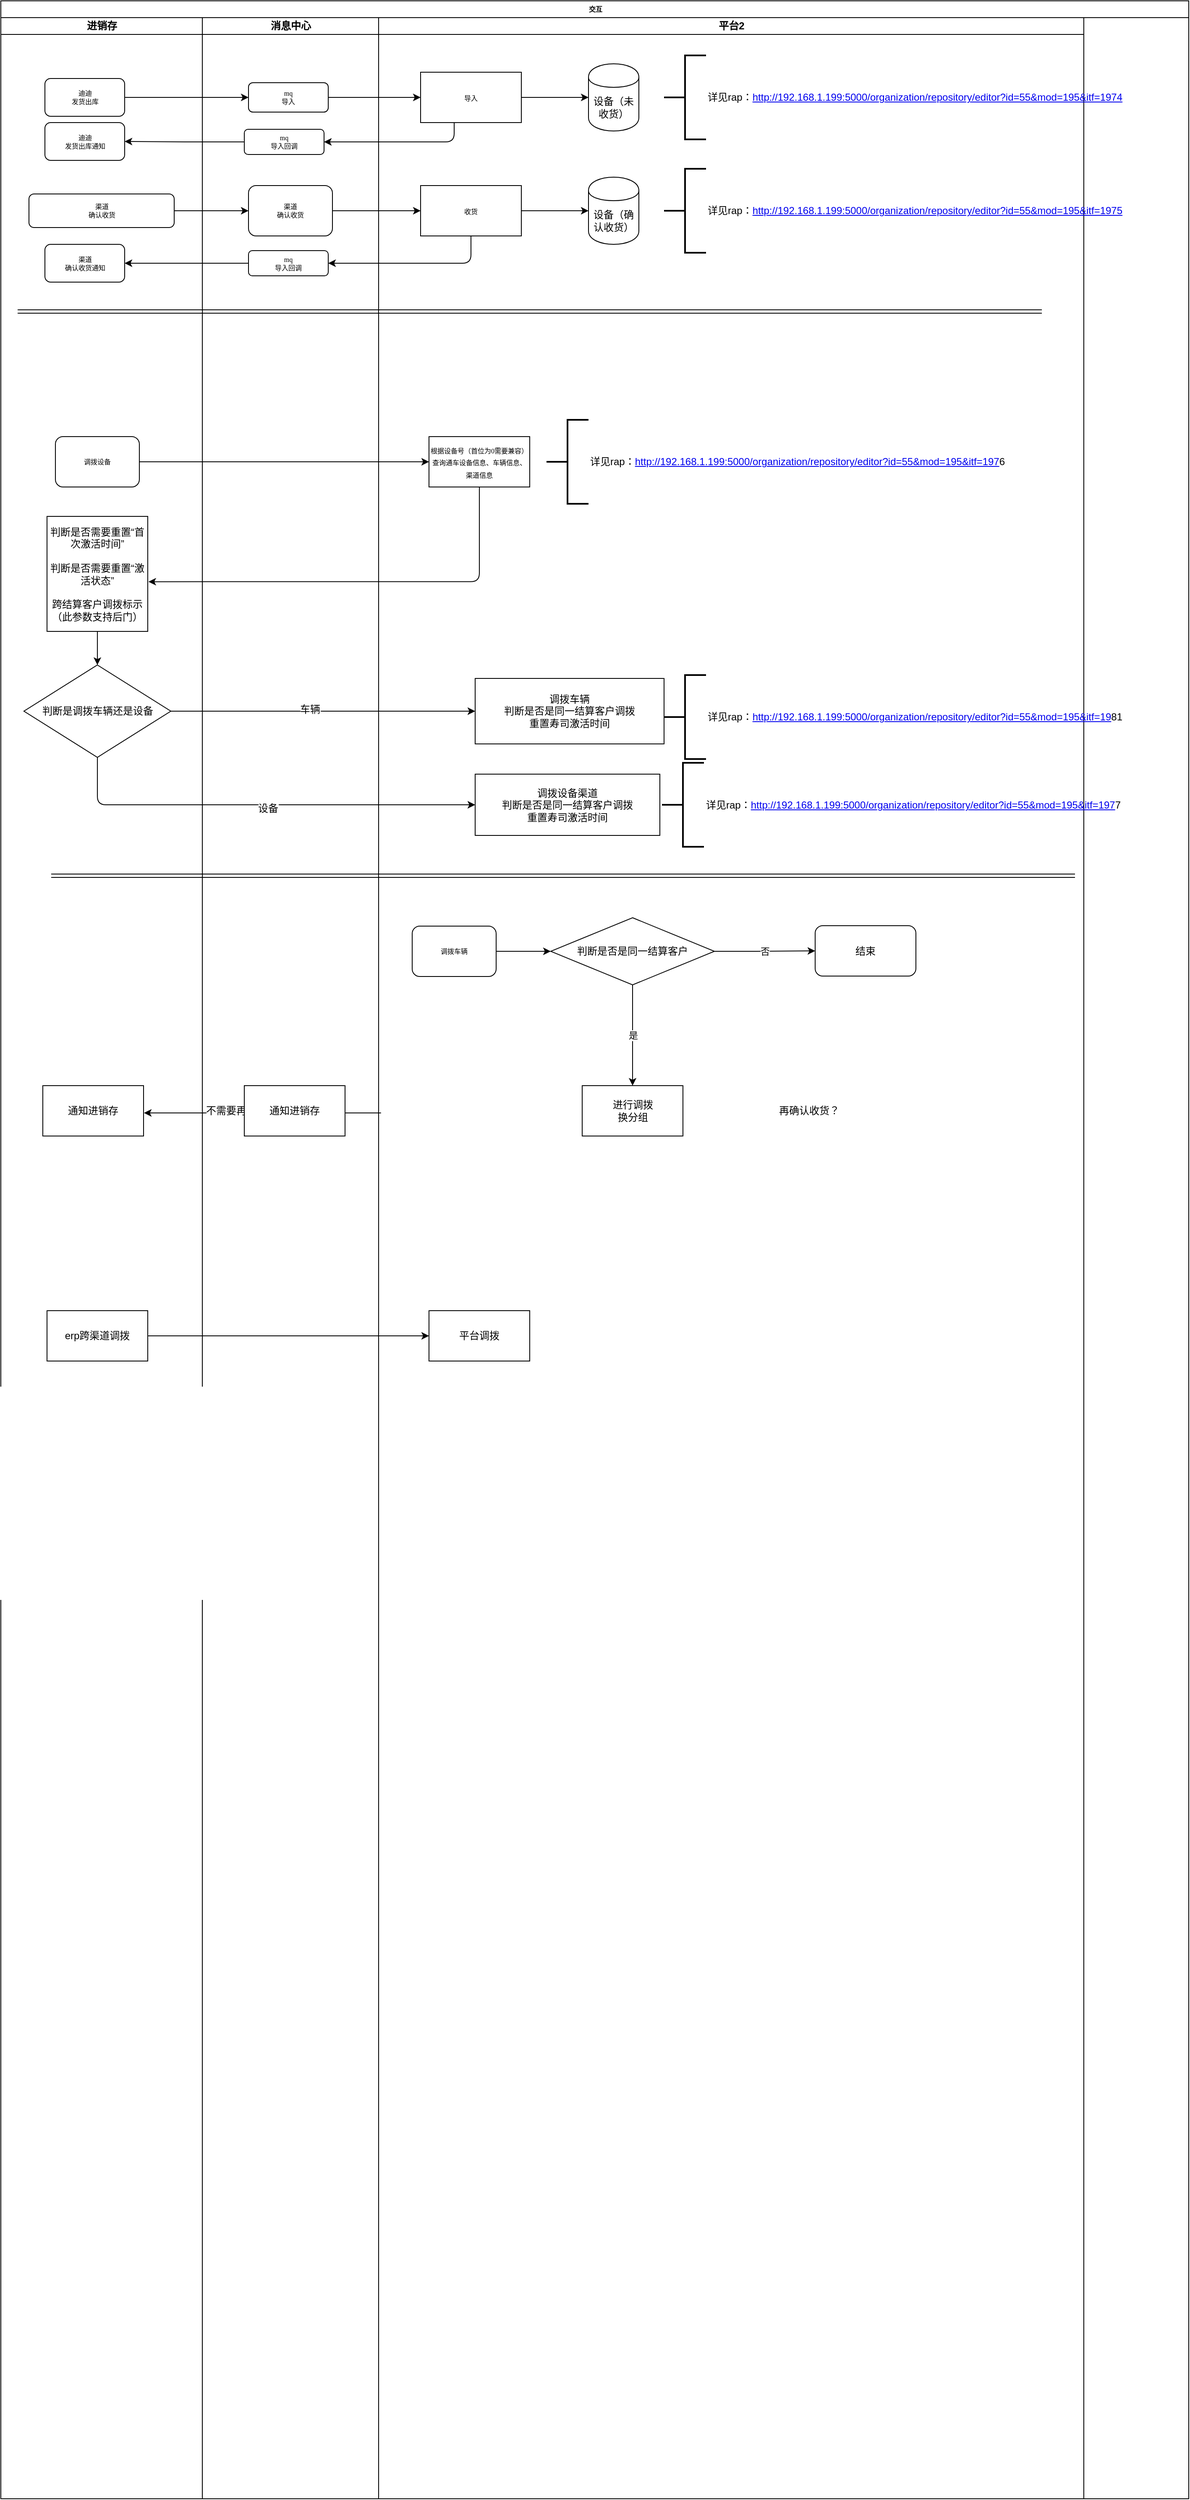 <mxfile version="12.1.0" type="github" pages="1"><diagram name="Page-1" id="74e2e168-ea6b-b213-b513-2b3c1d86103e"><mxGraphModel dx="1422" dy="762" grid="1" gridSize="10" guides="1" tooltips="1" connect="1" arrows="1" fold="1" page="1" pageScale="1" pageWidth="1100" pageHeight="850" background="#ffffff" math="0" shadow="0"><root><mxCell id="0"/><mxCell id="1" parent="0"/><mxCell id="77e6c97f196da883-1" value="交互" style="swimlane;html=1;childLayout=stackLayout;startSize=20;rounded=0;shadow=0;labelBackgroundColor=none;strokeColor=#000000;strokeWidth=1;fillColor=#ffffff;fontFamily=Verdana;fontSize=8;fontColor=#000000;align=center;" parent="1" vertex="1"><mxGeometry x="70" y="140" width="1415" height="2975" as="geometry"/></mxCell><mxCell id="77e6c97f196da883-2" value="进销存" style="swimlane;html=1;startSize=20;" parent="77e6c97f196da883-1" vertex="1"><mxGeometry y="20" width="240" height="2955" as="geometry"/></mxCell><mxCell id="77e6c97f196da883-8" value="迪迪&lt;br&gt;发货出库" style="rounded=1;whiteSpace=wrap;html=1;shadow=0;labelBackgroundColor=none;strokeColor=#000000;strokeWidth=1;fillColor=#ffffff;fontFamily=Verdana;fontSize=8;fontColor=#000000;align=center;" parent="77e6c97f196da883-2" vertex="1"><mxGeometry x="52.5" y="72.5" width="95" height="45" as="geometry"/></mxCell><mxCell id="77e6c97f196da883-9" value="渠道&lt;br&gt;确认收货" style="rounded=1;whiteSpace=wrap;html=1;shadow=0;labelBackgroundColor=none;strokeColor=#000000;strokeWidth=1;fillColor=#ffffff;fontFamily=Verdana;fontSize=8;fontColor=#000000;align=center;" parent="77e6c97f196da883-2" vertex="1"><mxGeometry x="33.5" y="210" width="173" height="40" as="geometry"/></mxCell><mxCell id="zzndENpx0boXt8F3LTmc-22" value="调拨设备" style="rounded=1;whiteSpace=wrap;html=1;shadow=0;labelBackgroundColor=none;strokeColor=#000000;strokeWidth=1;fillColor=#ffffff;fontFamily=Verdana;fontSize=8;fontColor=#000000;align=center;" parent="77e6c97f196da883-2" vertex="1"><mxGeometry x="65" y="499" width="100" height="60" as="geometry"/></mxCell><mxCell id="zzndENpx0boXt8F3LTmc-29" value="判断是否需要重置“首次激活时间”&lt;br&gt;&lt;br&gt;判断是否需要重置“激活状态”&lt;br&gt;&lt;br&gt;跨结算客户调拨标示（此参数支持后门）" style="rounded=0;whiteSpace=wrap;html=1;" parent="77e6c97f196da883-2" vertex="1"><mxGeometry x="55" y="594" width="120" height="137" as="geometry"/></mxCell><mxCell id="O4f6FyTcEPhxwh4ODSin-8" value="通知进销存" style="rounded=0;whiteSpace=wrap;html=1;" parent="77e6c97f196da883-2" vertex="1"><mxGeometry x="50" y="1272" width="120" height="60" as="geometry"/></mxCell><mxCell id="O4f6FyTcEPhxwh4ODSin-25" value="判断是调拨车辆还是设备" style="rhombus;whiteSpace=wrap;html=1;" parent="77e6c97f196da883-2" vertex="1"><mxGeometry x="27.5" y="771" width="175" height="110" as="geometry"/></mxCell><mxCell id="O4f6FyTcEPhxwh4ODSin-24" style="edgeStyle=orthogonalEdgeStyle;rounded=1;orthogonalLoop=1;jettySize=auto;html=1;strokeColor=#000000;entryX=0.5;entryY=0;entryDx=0;entryDy=0;" parent="77e6c97f196da883-2" source="zzndENpx0boXt8F3LTmc-29" target="O4f6FyTcEPhxwh4ODSin-25" edge="1"><mxGeometry relative="1" as="geometry"><mxPoint x="115" y="771" as="targetPoint"/></mxGeometry></mxCell><mxCell id="D1fkWWdUB6Wvw9z3cZuo-23" value="迪迪&lt;br&gt;发货出库通知" style="rounded=1;whiteSpace=wrap;html=1;shadow=0;labelBackgroundColor=none;strokeColor=#000000;strokeWidth=1;fillColor=#ffffff;fontFamily=Verdana;fontSize=8;fontColor=#000000;align=center;" vertex="1" parent="77e6c97f196da883-2"><mxGeometry x="52.5" y="125" width="95" height="45" as="geometry"/></mxCell><mxCell id="zzndENpx0boXt8F3LTmc-28" value="" style="shape=link;html=1;" parent="77e6c97f196da883-2" edge="1"><mxGeometry width="50" height="50" relative="1" as="geometry"><mxPoint x="20" y="350" as="sourcePoint"/><mxPoint x="1240" y="350" as="targetPoint"/></mxGeometry></mxCell><mxCell id="D1fkWWdUB6Wvw9z3cZuo-28" value="渠道&lt;br&gt;确认收货通知" style="rounded=1;whiteSpace=wrap;html=1;shadow=0;labelBackgroundColor=none;strokeColor=#000000;strokeWidth=1;fillColor=#ffffff;fontFamily=Verdana;fontSize=8;fontColor=#000000;align=center;" vertex="1" parent="77e6c97f196da883-2"><mxGeometry x="52.5" y="270" width="95" height="45" as="geometry"/></mxCell><mxCell id="D1fkWWdUB6Wvw9z3cZuo-34" value="erp跨渠道调拨" style="rounded=0;whiteSpace=wrap;html=1;" vertex="1" parent="77e6c97f196da883-2"><mxGeometry x="55" y="1540" width="120" height="60" as="geometry"/></mxCell><mxCell id="O4f6FyTcEPhxwh4ODSin-9" style="edgeStyle=orthogonalEdgeStyle;rounded=1;orthogonalLoop=1;jettySize=auto;html=1;entryX=1;entryY=0.5;entryDx=0;entryDy=0;strokeColor=#000000;exitX=0;exitY=0.5;exitDx=0;exitDy=0;" parent="77e6c97f196da883-1" edge="1"><mxGeometry relative="1" as="geometry"><mxPoint x="452.882" y="1324.471" as="sourcePoint"/><mxPoint x="170.529" y="1324.471" as="targetPoint"/><Array as="points"><mxPoint x="380" y="1324"/><mxPoint x="380" y="1324"/></Array></mxGeometry></mxCell><mxCell id="O4f6FyTcEPhxwh4ODSin-21" value="不需要再次通知平台调拨" style="text;html=1;resizable=0;points=[];align=center;verticalAlign=middle;labelBackgroundColor=#ffffff;" parent="O4f6FyTcEPhxwh4ODSin-9" vertex="1" connectable="0"><mxGeometry x="0.342" y="4" relative="1" as="geometry"><mxPoint x="46.5" y="-6.5" as="offset"/></mxGeometry></mxCell><mxCell id="zzndENpx0boXt8F3LTmc-25" style="edgeStyle=orthogonalEdgeStyle;rounded=1;orthogonalLoop=1;jettySize=auto;html=1;entryX=0;entryY=0.5;entryDx=0;entryDy=0;" parent="77e6c97f196da883-1" source="zzndENpx0boXt8F3LTmc-22" target="zzndENpx0boXt8F3LTmc-24" edge="1"><mxGeometry relative="1" as="geometry"/></mxCell><mxCell id="O4f6FyTcEPhxwh4ODSin-34" style="edgeStyle=orthogonalEdgeStyle;rounded=1;orthogonalLoop=1;jettySize=auto;html=1;entryX=1.007;entryY=0.568;entryDx=0;entryDy=0;entryPerimeter=0;strokeColor=#000000;" parent="77e6c97f196da883-1" source="zzndENpx0boXt8F3LTmc-24" target="zzndENpx0boXt8F3LTmc-29" edge="1"><mxGeometry relative="1" as="geometry"><Array as="points"><mxPoint x="570" y="692"/></Array></mxGeometry></mxCell><mxCell id="O4f6FyTcEPhxwh4ODSin-30" style="edgeStyle=orthogonalEdgeStyle;rounded=1;orthogonalLoop=1;jettySize=auto;html=1;entryX=0;entryY=0.5;entryDx=0;entryDy=0;strokeColor=#000000;exitX=0.5;exitY=1;exitDx=0;exitDy=0;" parent="77e6c97f196da883-1" source="O4f6FyTcEPhxwh4ODSin-25" target="zzndENpx0boXt8F3LTmc-31" edge="1"><mxGeometry relative="1" as="geometry"><Array as="points"><mxPoint x="115" y="903"/><mxPoint x="115" y="958"/></Array><mxPoint x="115" y="901" as="sourcePoint"/></mxGeometry></mxCell><mxCell id="O4f6FyTcEPhxwh4ODSin-33" value="设备" style="text;html=1;resizable=0;points=[];align=center;verticalAlign=middle;labelBackgroundColor=#ffffff;" parent="O4f6FyTcEPhxwh4ODSin-30" vertex="1" connectable="0"><mxGeometry x="0.029" y="-4" relative="1" as="geometry"><mxPoint x="-1" as="offset"/></mxGeometry></mxCell><mxCell id="O4f6FyTcEPhxwh4ODSin-26" style="edgeStyle=orthogonalEdgeStyle;rounded=1;orthogonalLoop=1;jettySize=auto;html=1;strokeColor=#000000;entryX=0;entryY=0.5;entryDx=0;entryDy=0;exitX=1;exitY=0.5;exitDx=0;exitDy=0;" parent="77e6c97f196da883-1" source="O4f6FyTcEPhxwh4ODSin-25" target="O4f6FyTcEPhxwh4ODSin-27" edge="1"><mxGeometry relative="1" as="geometry"><mxPoint x="400" y="846" as="targetPoint"/><mxPoint x="202.5" y="846" as="sourcePoint"/></mxGeometry></mxCell><mxCell id="O4f6FyTcEPhxwh4ODSin-32" value="车辆" style="text;html=1;resizable=0;points=[];align=center;verticalAlign=middle;labelBackgroundColor=#ffffff;" parent="O4f6FyTcEPhxwh4ODSin-26" vertex="1" connectable="0"><mxGeometry x="0.001" y="17" relative="1" as="geometry"><mxPoint x="-16" y="15" as="offset"/></mxGeometry></mxCell><mxCell id="D1fkWWdUB6Wvw9z3cZuo-1" value="消息中心" style="swimlane;html=1;startSize=20;" vertex="1" parent="77e6c97f196da883-1"><mxGeometry x="240" y="20" width="210" height="2955" as="geometry"/></mxCell><mxCell id="D1fkWWdUB6Wvw9z3cZuo-2" value="mq&lt;br&gt;导入" style="rounded=1;whiteSpace=wrap;html=1;shadow=0;labelBackgroundColor=none;strokeColor=#000000;strokeWidth=1;fillColor=#ffffff;fontFamily=Verdana;fontSize=8;fontColor=#000000;align=center;" vertex="1" parent="D1fkWWdUB6Wvw9z3cZuo-1"><mxGeometry x="55" y="77.5" width="95" height="35" as="geometry"/></mxCell><mxCell id="D1fkWWdUB6Wvw9z3cZuo-3" value="渠道&lt;br&gt;确认收货" style="rounded=1;whiteSpace=wrap;html=1;shadow=0;labelBackgroundColor=none;strokeColor=#000000;strokeWidth=1;fillColor=#ffffff;fontFamily=Verdana;fontSize=8;fontColor=#000000;align=center;" vertex="1" parent="D1fkWWdUB6Wvw9z3cZuo-1"><mxGeometry x="55" y="200" width="100" height="60" as="geometry"/></mxCell><mxCell id="D1fkWWdUB6Wvw9z3cZuo-6" value="通知进销存" style="rounded=0;whiteSpace=wrap;html=1;" vertex="1" parent="D1fkWWdUB6Wvw9z3cZuo-1"><mxGeometry x="50" y="1272" width="120" height="60" as="geometry"/></mxCell><mxCell id="D1fkWWdUB6Wvw9z3cZuo-16" value="mq&lt;br&gt;导入回调" style="rounded=1;whiteSpace=wrap;html=1;shadow=0;labelBackgroundColor=none;strokeColor=#000000;strokeWidth=1;fillColor=#ffffff;fontFamily=Verdana;fontSize=8;fontColor=#000000;align=center;" vertex="1" parent="D1fkWWdUB6Wvw9z3cZuo-1"><mxGeometry x="50" y="133" width="95" height="30" as="geometry"/></mxCell><mxCell id="D1fkWWdUB6Wvw9z3cZuo-29" value="mq&lt;br&gt;导入回调" style="rounded=1;whiteSpace=wrap;html=1;shadow=0;labelBackgroundColor=none;strokeColor=#000000;strokeWidth=1;fillColor=#ffffff;fontFamily=Verdana;fontSize=8;fontColor=#000000;align=center;" vertex="1" parent="D1fkWWdUB6Wvw9z3cZuo-1"><mxGeometry x="55" y="277.5" width="95" height="30" as="geometry"/></mxCell><mxCell id="zzndENpx0boXt8F3LTmc-4" style="edgeStyle=orthogonalEdgeStyle;rounded=1;orthogonalLoop=1;jettySize=auto;html=1;" parent="77e6c97f196da883-1" source="77e6c97f196da883-8" target="D1fkWWdUB6Wvw9z3cZuo-2" edge="1"><mxGeometry relative="1" as="geometry"/></mxCell><mxCell id="77e6c97f196da883-3" value="平台2" style="swimlane;html=1;startSize=20;" parent="77e6c97f196da883-1" vertex="1"><mxGeometry x="450" y="20" width="840" height="2955" as="geometry"/></mxCell><mxCell id="zzndENpx0boXt8F3LTmc-18" style="edgeStyle=orthogonalEdgeStyle;rounded=1;orthogonalLoop=1;jettySize=auto;html=1;" parent="77e6c97f196da883-3" source="zzndENpx0boXt8F3LTmc-2" target="zzndENpx0boXt8F3LTmc-17" edge="1"><mxGeometry relative="1" as="geometry"/></mxCell><mxCell id="zzndENpx0boXt8F3LTmc-2" value="&lt;span style=&quot;font-family: &amp;#34;verdana&amp;#34; ; font-size: 8px ; white-space: normal&quot;&gt;导入&lt;/span&gt;" style="rounded=0;whiteSpace=wrap;html=1;" parent="77e6c97f196da883-3" vertex="1"><mxGeometry x="50" y="65" width="120" height="60" as="geometry"/></mxCell><mxCell id="D1fkWWdUB6Wvw9z3cZuo-33" style="edgeStyle=orthogonalEdgeStyle;rounded=1;orthogonalLoop=1;jettySize=auto;html=1;entryX=0;entryY=0.5;entryDx=0;entryDy=0;" edge="1" parent="77e6c97f196da883-3" source="zzndENpx0boXt8F3LTmc-6" target="zzndENpx0boXt8F3LTmc-20"><mxGeometry relative="1" as="geometry"/></mxCell><mxCell id="zzndENpx0boXt8F3LTmc-6" value="&lt;span style=&quot;font-family: &amp;#34;verdana&amp;#34; ; font-size: 8px ; white-space: normal&quot;&gt;收货&lt;/span&gt;" style="rounded=0;whiteSpace=wrap;html=1;" parent="77e6c97f196da883-3" vertex="1"><mxGeometry x="50" y="200" width="120" height="60" as="geometry"/></mxCell><mxCell id="zzndENpx0boXt8F3LTmc-17" value="设备（未收货）" style="shape=cylinder;whiteSpace=wrap;html=1;boundedLbl=1;backgroundOutline=1;" parent="77e6c97f196da883-3" vertex="1"><mxGeometry x="250" y="55" width="60" height="80" as="geometry"/></mxCell><mxCell id="zzndENpx0boXt8F3LTmc-20" value="设备（确认收货）" style="shape=cylinder;whiteSpace=wrap;html=1;boundedLbl=1;backgroundOutline=1;" parent="77e6c97f196da883-3" vertex="1"><mxGeometry x="250" y="190" width="60" height="80" as="geometry"/></mxCell><mxCell id="zzndENpx0boXt8F3LTmc-24" value="&lt;span style=&quot;font-family: &amp;#34;verdana&amp;#34; ; font-size: 8px ; white-space: normal&quot;&gt;根据设备号（首位为0需要兼容）&lt;br&gt;查询通车设备信息、车辆信息、渠道信息&lt;br&gt;&lt;/span&gt;" style="rounded=0;whiteSpace=wrap;html=1;" parent="77e6c97f196da883-3" vertex="1"><mxGeometry x="60" y="499" width="120" height="60" as="geometry"/></mxCell><mxCell id="zzndENpx0boXt8F3LTmc-31" value="调拨设备渠道&lt;br&gt;判断是否是同一结算客户调拨&lt;br&gt;重置寿司激活时间" style="rounded=0;whiteSpace=wrap;html=1;" parent="77e6c97f196da883-3" vertex="1"><mxGeometry x="115" y="901" width="220" height="73" as="geometry"/></mxCell><mxCell id="zzndENpx0boXt8F3LTmc-33" value="详见rap：&lt;a href=&quot;http://192.168.1.199:5000/organization/repository/editor?id=55&amp;amp;mod=195&amp;amp;itf=1975&quot;&gt;http://192.168.1.199:5000/organization/repository/editor?id=55&amp;amp;mod=195&amp;amp;itf=197&lt;/a&gt;6" style="strokeWidth=2;html=1;shape=mxgraph.flowchart.annotation_2;align=left;labelPosition=right;pointerEvents=1;connectable=0;" parent="77e6c97f196da883-3" vertex="1"><mxGeometry x="200" y="479" width="50" height="100" as="geometry"/></mxCell><mxCell id="zzndENpx0boXt8F3LTmc-34" value="详见rap：&lt;a href=&quot;http://192.168.1.199:5000/organization/repository/editor?id=55&amp;amp;mod=195&amp;amp;itf=1974&quot;&gt;http://192.168.1.199:5000/organization/repository/editor?id=55&amp;amp;mod=195&amp;amp;itf=1974&lt;/a&gt;" style="strokeWidth=2;html=1;shape=mxgraph.flowchart.annotation_2;align=left;labelPosition=right;pointerEvents=1;connectable=0;rotation=0;" parent="77e6c97f196da883-3" vertex="1"><mxGeometry x="340" y="45" width="50" height="100" as="geometry"/></mxCell><mxCell id="zzndENpx0boXt8F3LTmc-35" value="详见rap：&lt;a href=&quot;http://192.168.1.199:5000/organization/repository/editor?id=55&amp;amp;mod=195&amp;amp;itf=1975&quot;&gt;http://192.168.1.199:5000/organization/repository/editor?id=55&amp;amp;mod=195&amp;amp;itf=1975&lt;/a&gt;" style="strokeWidth=2;html=1;shape=mxgraph.flowchart.annotation_2;align=left;labelPosition=right;pointerEvents=1;connectable=0;rotation=0;" parent="77e6c97f196da883-3" vertex="1"><mxGeometry x="340" y="180" width="50" height="100" as="geometry"/></mxCell><mxCell id="zzndENpx0boXt8F3LTmc-39" value="详见rap：&lt;a href=&quot;http://192.168.1.199:5000/organization/repository/editor?id=55&amp;amp;mod=195&amp;amp;itf=1975&quot;&gt;http://192.168.1.199:5000/organization/repository/editor?id=55&amp;amp;mod=195&amp;amp;itf=197&lt;/a&gt;7" style="strokeWidth=2;html=1;shape=mxgraph.flowchart.annotation_2;align=left;labelPosition=right;pointerEvents=1;connectable=0;" parent="77e6c97f196da883-3" vertex="1"><mxGeometry x="337.5" y="887.5" width="50" height="100" as="geometry"/></mxCell><mxCell id="O4f6FyTcEPhxwh4ODSin-1" value="" style="shape=link;html=1;" parent="77e6c97f196da883-3" edge="1"><mxGeometry width="50" height="50" relative="1" as="geometry"><mxPoint x="-390" y="1022" as="sourcePoint"/><mxPoint x="829.5" y="1022" as="targetPoint"/></mxGeometry></mxCell><mxCell id="O4f6FyTcEPhxwh4ODSin-2" value="调拨车辆" style="rounded=1;whiteSpace=wrap;html=1;shadow=0;labelBackgroundColor=none;strokeColor=#000000;strokeWidth=1;fillColor=#ffffff;fontFamily=Verdana;fontSize=8;fontColor=#000000;align=center;" parent="77e6c97f196da883-3" vertex="1"><mxGeometry x="40" y="1082" width="100" height="60" as="geometry"/></mxCell><mxCell id="O4f6FyTcEPhxwh4ODSin-5" value="进行调拨&lt;br&gt;换分组" style="rounded=0;whiteSpace=wrap;html=1;" parent="77e6c97f196da883-3" vertex="1"><mxGeometry x="242.5" y="1272" width="120" height="60" as="geometry"/></mxCell><mxCell id="O4f6FyTcEPhxwh4ODSin-17" value="是" style="edgeStyle=orthogonalEdgeStyle;rounded=1;orthogonalLoop=1;jettySize=auto;html=1;strokeColor=#000000;" parent="77e6c97f196da883-3" source="O4f6FyTcEPhxwh4ODSin-15" target="O4f6FyTcEPhxwh4ODSin-5" edge="1"><mxGeometry relative="1" as="geometry"/></mxCell><mxCell id="O4f6FyTcEPhxwh4ODSin-15" value="&lt;span style=&quot;white-space: normal&quot;&gt;判断是否是同一结算客户&lt;/span&gt;" style="rhombus;whiteSpace=wrap;html=1;" parent="77e6c97f196da883-3" vertex="1"><mxGeometry x="205" y="1072" width="195" height="80" as="geometry"/></mxCell><mxCell id="O4f6FyTcEPhxwh4ODSin-13" style="edgeStyle=orthogonalEdgeStyle;rounded=1;orthogonalLoop=1;jettySize=auto;html=1;strokeColor=#000000;entryX=0;entryY=0.5;entryDx=0;entryDy=0;" parent="77e6c97f196da883-3" source="O4f6FyTcEPhxwh4ODSin-2" target="O4f6FyTcEPhxwh4ODSin-15" edge="1"><mxGeometry relative="1" as="geometry"><mxPoint x="200" y="1112" as="targetPoint"/></mxGeometry></mxCell><mxCell id="O4f6FyTcEPhxwh4ODSin-10" value="再确认收货？" style="text;html=1;resizable=0;points=[];autosize=1;align=left;verticalAlign=top;spacingTop=-4;" parent="77e6c97f196da883-3" vertex="1"><mxGeometry x="475" y="1292" width="90" height="20" as="geometry"/></mxCell><mxCell id="O4f6FyTcEPhxwh4ODSin-19" value="结束" style="rounded=1;whiteSpace=wrap;html=1;" parent="77e6c97f196da883-3" vertex="1"><mxGeometry x="520" y="1081.5" width="120" height="60" as="geometry"/></mxCell><mxCell id="O4f6FyTcEPhxwh4ODSin-20" value="否" style="edgeStyle=orthogonalEdgeStyle;rounded=1;orthogonalLoop=1;jettySize=auto;html=1;strokeColor=#000000;exitX=1;exitY=0.5;exitDx=0;exitDy=0;entryX=0;entryY=0.5;entryDx=0;entryDy=0;" parent="77e6c97f196da883-3" source="O4f6FyTcEPhxwh4ODSin-15" target="O4f6FyTcEPhxwh4ODSin-19" edge="1"><mxGeometry relative="1" as="geometry"><mxPoint x="481" y="1132" as="sourcePoint"/><mxPoint x="356.5" y="1212" as="targetPoint"/><Array as="points"><mxPoint x="440" y="1112"/><mxPoint x="440" y="1112"/></Array></mxGeometry></mxCell><mxCell id="O4f6FyTcEPhxwh4ODSin-27" value="&lt;span style=&quot;white-space: normal&quot;&gt;调拨车辆&lt;/span&gt;&lt;br style=&quot;white-space: normal&quot;&gt;&lt;span style=&quot;white-space: normal&quot;&gt;判断是否是同一结算客户调拨&lt;/span&gt;&lt;br style=&quot;white-space: normal&quot;&gt;&lt;span style=&quot;white-space: normal&quot;&gt;重置寿司激活时间&lt;/span&gt;" style="rounded=0;whiteSpace=wrap;html=1;" parent="77e6c97f196da883-3" vertex="1"><mxGeometry x="115" y="787" width="225" height="78" as="geometry"/></mxCell><mxCell id="O4f6FyTcEPhxwh4ODSin-31" value="详见rap：&lt;a href=&quot;http://192.168.1.199:5000/organization/repository/editor?id=55&amp;amp;mod=195&amp;amp;itf=1975&quot;&gt;http://192.168.1.199:5000/organization/repository/editor?id=55&amp;amp;mod=195&amp;amp;itf=19&lt;/a&gt;81" style="strokeWidth=2;html=1;shape=mxgraph.flowchart.annotation_2;align=left;labelPosition=right;pointerEvents=1;connectable=0;" parent="77e6c97f196da883-3" vertex="1"><mxGeometry x="340" y="783" width="50" height="100" as="geometry"/></mxCell><mxCell id="D1fkWWdUB6Wvw9z3cZuo-37" value="平台调拨" style="rounded=0;whiteSpace=wrap;html=1;" vertex="1" parent="77e6c97f196da883-3"><mxGeometry x="60" y="1540" width="120" height="60" as="geometry"/></mxCell><mxCell id="D1fkWWdUB6Wvw9z3cZuo-9" style="edgeStyle=orthogonalEdgeStyle;rounded=0;orthogonalLoop=1;jettySize=auto;html=1;" edge="1" parent="77e6c97f196da883-1" source="D1fkWWdUB6Wvw9z3cZuo-2" target="zzndENpx0boXt8F3LTmc-2"><mxGeometry relative="1" as="geometry"/></mxCell><mxCell id="D1fkWWdUB6Wvw9z3cZuo-12" style="edgeStyle=orthogonalEdgeStyle;rounded=0;orthogonalLoop=1;jettySize=auto;html=1;" edge="1" parent="77e6c97f196da883-1" source="77e6c97f196da883-9" target="D1fkWWdUB6Wvw9z3cZuo-3"><mxGeometry relative="1" as="geometry"/></mxCell><mxCell id="D1fkWWdUB6Wvw9z3cZuo-14" style="edgeStyle=orthogonalEdgeStyle;rounded=0;orthogonalLoop=1;jettySize=auto;html=1;" edge="1" parent="77e6c97f196da883-1" source="D1fkWWdUB6Wvw9z3cZuo-3" target="zzndENpx0boXt8F3LTmc-6"><mxGeometry relative="1" as="geometry"/></mxCell><mxCell id="D1fkWWdUB6Wvw9z3cZuo-25" style="edgeStyle=orthogonalEdgeStyle;rounded=0;orthogonalLoop=1;jettySize=auto;html=1;" edge="1" parent="77e6c97f196da883-1" source="D1fkWWdUB6Wvw9z3cZuo-16" target="D1fkWWdUB6Wvw9z3cZuo-23"><mxGeometry relative="1" as="geometry"/></mxCell><mxCell id="D1fkWWdUB6Wvw9z3cZuo-27" style="edgeStyle=orthogonalEdgeStyle;rounded=1;orthogonalLoop=1;jettySize=auto;html=1;entryX=1;entryY=0.5;entryDx=0;entryDy=0;" edge="1" parent="77e6c97f196da883-1" source="zzndENpx0boXt8F3LTmc-2" target="D1fkWWdUB6Wvw9z3cZuo-16"><mxGeometry relative="1" as="geometry"><Array as="points"><mxPoint x="540" y="168"/></Array></mxGeometry></mxCell><mxCell id="D1fkWWdUB6Wvw9z3cZuo-30" style="edgeStyle=orthogonalEdgeStyle;rounded=0;orthogonalLoop=1;jettySize=auto;html=1;" edge="1" parent="77e6c97f196da883-1" source="D1fkWWdUB6Wvw9z3cZuo-29" target="D1fkWWdUB6Wvw9z3cZuo-28"><mxGeometry relative="1" as="geometry"/></mxCell><mxCell id="D1fkWWdUB6Wvw9z3cZuo-32" style="edgeStyle=orthogonalEdgeStyle;rounded=1;orthogonalLoop=1;jettySize=auto;html=1;entryX=1;entryY=0.5;entryDx=0;entryDy=0;" edge="1" parent="77e6c97f196da883-1" source="zzndENpx0boXt8F3LTmc-6" target="D1fkWWdUB6Wvw9z3cZuo-29"><mxGeometry relative="1" as="geometry"><Array as="points"><mxPoint x="560" y="313"/></Array></mxGeometry></mxCell><mxCell id="D1fkWWdUB6Wvw9z3cZuo-35" value="" style="edgeStyle=orthogonalEdgeStyle;rounded=1;orthogonalLoop=1;jettySize=auto;html=1;" edge="1" parent="77e6c97f196da883-1" source="D1fkWWdUB6Wvw9z3cZuo-34" target="D1fkWWdUB6Wvw9z3cZuo-37"><mxGeometry relative="1" as="geometry"><mxPoint x="260" y="1590" as="targetPoint"/><Array as="points"/></mxGeometry></mxCell></root></mxGraphModel></diagram></mxfile>